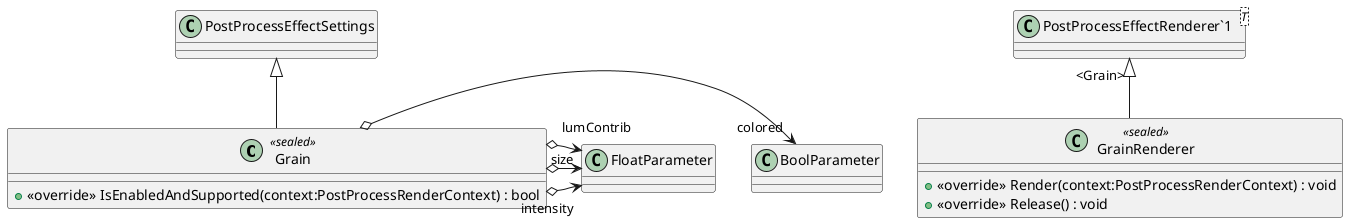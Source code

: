 @startuml
class Grain <<sealed>> {
    + <<override>> IsEnabledAndSupported(context:PostProcessRenderContext) : bool
}
class GrainRenderer <<sealed>> {
    + <<override>> Render(context:PostProcessRenderContext) : void
    + <<override>> Release() : void
}
class "PostProcessEffectRenderer`1"<T> {
}
PostProcessEffectSettings <|-- Grain
Grain o-> "colored" BoolParameter
Grain o-> "intensity" FloatParameter
Grain o-> "size" FloatParameter
Grain o-> "lumContrib" FloatParameter
"PostProcessEffectRenderer`1" "<Grain>" <|-- GrainRenderer
@enduml

